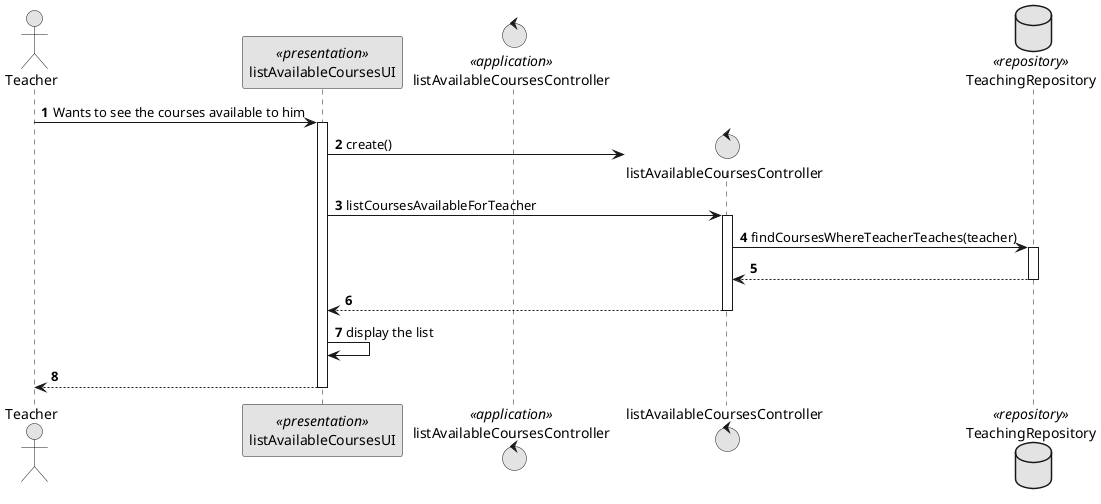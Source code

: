 @startuml
'https://plantuml.com/sequence-diagram
skinparam monochrome true
skinparam packageStyle rect
skinparam defaultFontName FG Virgil
skinparam shadowing false

autonumber

actor Teacher as Actor
participant listAvailableCoursesUI as UI <<presentation>>
control listAvailableCoursesController as Controller <<application>>

Actor -> UI: Wants to see the courses available to him
activate UI
    create control listAvailableCoursesController
    UI -> listAvailableCoursesController: create()
    UI -> listAvailableCoursesController: listCoursesAvailableForTeacher
    activate listAvailableCoursesController
        database TeachingRepository as Repository <<repository>>
        listAvailableCoursesController -> Repository: findCoursesWhereTeacherTeaches(teacher)
        activate Repository
            Repository --> listAvailableCoursesController
        deactivate Repository
        listAvailableCoursesController --> UI
    deactivate listAvailableCoursesController
    UI -> UI: display the list
    UI --> Actor
deactivate  UI
@enduml
